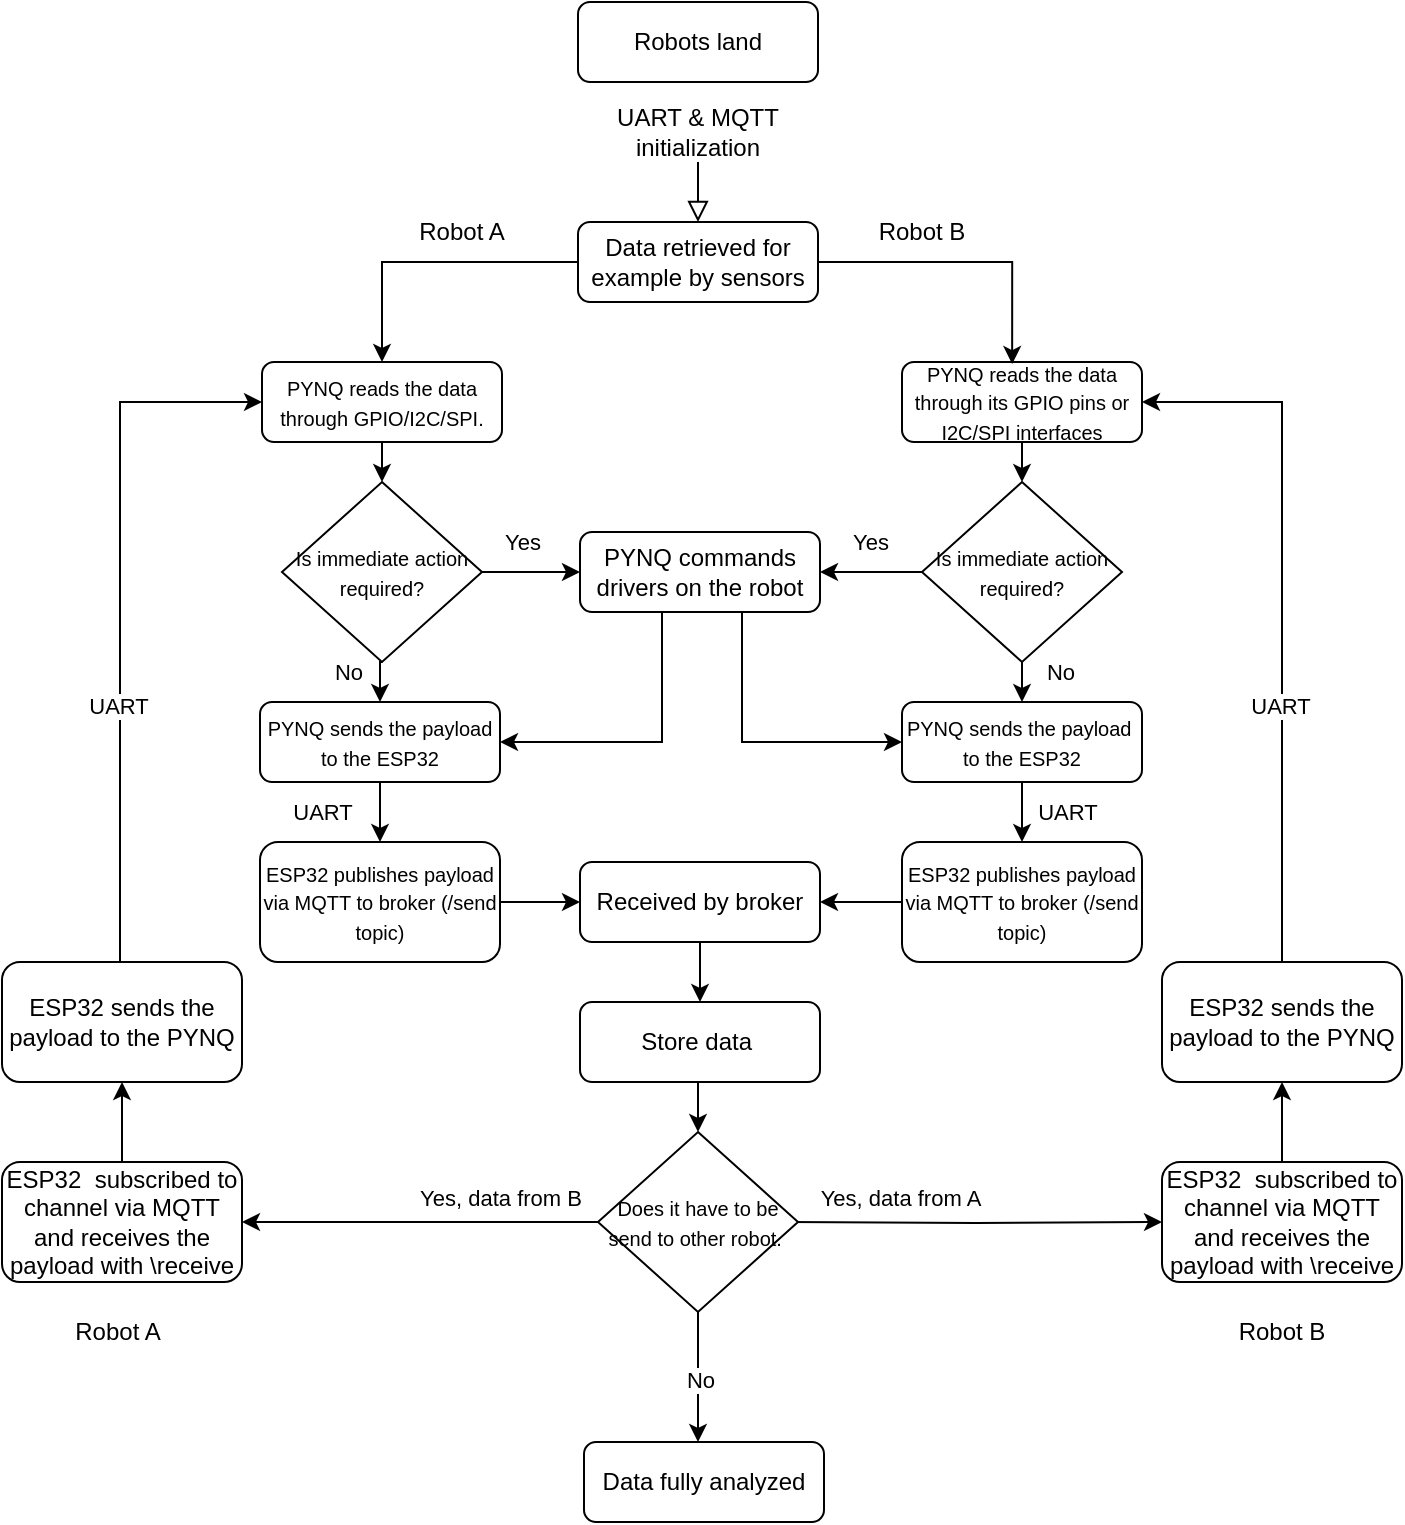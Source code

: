 <mxfile version="26.2.14" pages="2">
  <diagram id="C5RBs43oDa-KdzZeNtuy" name="Page-1">
    <mxGraphModel dx="1689" dy="482" grid="1" gridSize="10" guides="1" tooltips="1" connect="1" arrows="1" fold="1" page="1" pageScale="1" pageWidth="827" pageHeight="1169" math="0" shadow="0">
      <root>
        <mxCell id="WIyWlLk6GJQsqaUBKTNV-0" />
        <mxCell id="WIyWlLk6GJQsqaUBKTNV-1" parent="WIyWlLk6GJQsqaUBKTNV-0" />
        <mxCell id="SXNVDAQROYpI_iLePEsc-38" style="edgeStyle=orthogonalEdgeStyle;rounded=0;orthogonalLoop=1;jettySize=auto;html=1;exitX=0.5;exitY=1;exitDx=0;exitDy=0;" edge="1" parent="WIyWlLk6GJQsqaUBKTNV-1" source="vleZaPMKjbEpvkwjxqv--9" target="vleZaPMKjbEpvkwjxqv--20">
          <mxGeometry relative="1" as="geometry" />
        </mxCell>
        <mxCell id="vleZaPMKjbEpvkwjxqv--9" value="&lt;div&gt;&lt;span style=&quot;background-color: transparent; color: light-dark(rgb(0, 0, 0), rgb(255, 255, 255));&quot;&gt;Received by broker&lt;/span&gt;&lt;/div&gt;" style="rounded=1;whiteSpace=wrap;html=1;fontSize=12;glass=0;strokeWidth=1;shadow=0;" parent="WIyWlLk6GJQsqaUBKTNV-1" vertex="1">
          <mxGeometry x="279" y="450" width="120" height="40" as="geometry" />
        </mxCell>
        <mxCell id="vleZaPMKjbEpvkwjxqv--10" value="" style="rounded=0;html=1;jettySize=auto;orthogonalLoop=1;fontSize=11;endArrow=block;endFill=0;endSize=8;strokeWidth=1;shadow=0;labelBackgroundColor=none;edgeStyle=orthogonalEdgeStyle;" parent="WIyWlLk6GJQsqaUBKTNV-1" source="vleZaPMKjbEpvkwjxqv--12" target="vleZaPMKjbEpvkwjxqv--13" edge="1">
          <mxGeometry relative="1" as="geometry">
            <mxPoint x="338" y="115" as="targetPoint" />
            <Array as="points" />
          </mxGeometry>
        </mxCell>
        <mxCell id="vleZaPMKjbEpvkwjxqv--11" value="Robots land" style="rounded=1;whiteSpace=wrap;html=1;fontSize=12;glass=0;strokeWidth=1;shadow=0;" parent="WIyWlLk6GJQsqaUBKTNV-1" vertex="1">
          <mxGeometry x="278" y="20" width="120" height="40" as="geometry" />
        </mxCell>
        <mxCell id="vleZaPMKjbEpvkwjxqv--12" value="UART &amp;amp; MQTT initialization" style="text;strokeColor=none;align=center;fillColor=none;html=1;verticalAlign=middle;whiteSpace=wrap;rounded=0;" parent="WIyWlLk6GJQsqaUBKTNV-1" vertex="1">
          <mxGeometry x="293" y="70" width="90" height="30" as="geometry" />
        </mxCell>
        <mxCell id="SXNVDAQROYpI_iLePEsc-5" style="edgeStyle=orthogonalEdgeStyle;rounded=0;orthogonalLoop=1;jettySize=auto;html=1;exitX=0;exitY=0.5;exitDx=0;exitDy=0;" edge="1" parent="WIyWlLk6GJQsqaUBKTNV-1" source="vleZaPMKjbEpvkwjxqv--13" target="vleZaPMKjbEpvkwjxqv--21">
          <mxGeometry relative="1" as="geometry" />
        </mxCell>
        <mxCell id="vleZaPMKjbEpvkwjxqv--13" value="Data retrieved for example by sensors" style="rounded=1;whiteSpace=wrap;html=1;fontSize=12;glass=0;strokeWidth=1;shadow=0;" parent="WIyWlLk6GJQsqaUBKTNV-1" vertex="1">
          <mxGeometry x="278" y="130" width="120" height="40" as="geometry" />
        </mxCell>
        <mxCell id="SXNVDAQROYpI_iLePEsc-32" style="edgeStyle=orthogonalEdgeStyle;rounded=0;orthogonalLoop=1;jettySize=auto;html=1;exitX=0.5;exitY=0;exitDx=0;exitDy=0;entryX=0.5;entryY=1;entryDx=0;entryDy=0;" edge="1" parent="WIyWlLk6GJQsqaUBKTNV-1" source="vleZaPMKjbEpvkwjxqv--19" target="SXNVDAQROYpI_iLePEsc-4">
          <mxGeometry relative="1" as="geometry" />
        </mxCell>
        <mxCell id="vleZaPMKjbEpvkwjxqv--19" value="ESP32&amp;nbsp; subscribed to channel via MQTT and receives the payload with \receive" style="rounded=1;whiteSpace=wrap;html=1;fontSize=12;glass=0;strokeWidth=1;shadow=0;" parent="WIyWlLk6GJQsqaUBKTNV-1" vertex="1">
          <mxGeometry x="570" y="600" width="120" height="60" as="geometry" />
        </mxCell>
        <mxCell id="SXNVDAQROYpI_iLePEsc-39" style="edgeStyle=orthogonalEdgeStyle;rounded=0;orthogonalLoop=1;jettySize=auto;html=1;exitX=0.5;exitY=1;exitDx=0;exitDy=0;entryX=0.5;entryY=0;entryDx=0;entryDy=0;" edge="1" parent="WIyWlLk6GJQsqaUBKTNV-1" source="vleZaPMKjbEpvkwjxqv--20" target="vleZaPMKjbEpvkwjxqv--30">
          <mxGeometry relative="1" as="geometry" />
        </mxCell>
        <mxCell id="vleZaPMKjbEpvkwjxqv--20" value="Store data&amp;nbsp;" style="rounded=1;whiteSpace=wrap;html=1;fontSize=12;glass=0;strokeWidth=1;shadow=0;" parent="WIyWlLk6GJQsqaUBKTNV-1" vertex="1">
          <mxGeometry x="279" y="520" width="120" height="40" as="geometry" />
        </mxCell>
        <mxCell id="SXNVDAQROYpI_iLePEsc-24" style="edgeStyle=orthogonalEdgeStyle;rounded=0;orthogonalLoop=1;jettySize=auto;html=1;exitX=0.5;exitY=1;exitDx=0;exitDy=0;entryX=0.5;entryY=0;entryDx=0;entryDy=0;" edge="1" parent="WIyWlLk6GJQsqaUBKTNV-1" source="vleZaPMKjbEpvkwjxqv--21" target="SXNVDAQROYpI_iLePEsc-17">
          <mxGeometry relative="1" as="geometry" />
        </mxCell>
        <mxCell id="vleZaPMKjbEpvkwjxqv--21" value="&lt;font style=&quot;font-size: 10px;&quot;&gt;PYNQ reads the data through GPIO/I2C/SPI.&lt;/font&gt;" style="rounded=1;whiteSpace=wrap;html=1;fontSize=12;glass=0;strokeWidth=1;shadow=0;" parent="WIyWlLk6GJQsqaUBKTNV-1" vertex="1">
          <mxGeometry x="120" y="200" width="120" height="40" as="geometry" />
        </mxCell>
        <mxCell id="SXNVDAQROYpI_iLePEsc-30" style="edgeStyle=orthogonalEdgeStyle;rounded=0;orthogonalLoop=1;jettySize=auto;html=1;exitX=0.5;exitY=1;exitDx=0;exitDy=0;entryX=0.5;entryY=0;entryDx=0;entryDy=0;" edge="1" parent="WIyWlLk6GJQsqaUBKTNV-1" source="vleZaPMKjbEpvkwjxqv--22" target="SXNVDAQROYpI_iLePEsc-29">
          <mxGeometry relative="1" as="geometry" />
        </mxCell>
        <mxCell id="vleZaPMKjbEpvkwjxqv--22" value="&lt;font style=&quot;font-size: 10px;&quot;&gt;PYNQ reads the data through its GPIO pins or I2C/SPI interfaces&lt;/font&gt;" style="rounded=1;whiteSpace=wrap;html=1;fontSize=12;glass=0;strokeWidth=1;shadow=0;" parent="WIyWlLk6GJQsqaUBKTNV-1" vertex="1">
          <mxGeometry x="440" y="200" width="120" height="40" as="geometry" />
        </mxCell>
        <mxCell id="vleZaPMKjbEpvkwjxqv--23" value="Robot A" style="text;strokeColor=none;align=center;fillColor=none;html=1;verticalAlign=middle;whiteSpace=wrap;rounded=0;" parent="WIyWlLk6GJQsqaUBKTNV-1" vertex="1">
          <mxGeometry x="190" y="120" width="60" height="30" as="geometry" />
        </mxCell>
        <mxCell id="vleZaPMKjbEpvkwjxqv--24" value="Robot B" style="text;strokeColor=none;align=center;fillColor=none;html=1;verticalAlign=middle;whiteSpace=wrap;rounded=0;" parent="WIyWlLk6GJQsqaUBKTNV-1" vertex="1">
          <mxGeometry x="420" y="120" width="60" height="30" as="geometry" />
        </mxCell>
        <mxCell id="SXNVDAQROYpI_iLePEsc-35" style="edgeStyle=orthogonalEdgeStyle;rounded=0;orthogonalLoop=1;jettySize=auto;html=1;exitX=0.5;exitY=1;exitDx=0;exitDy=0;entryX=0.5;entryY=0;entryDx=0;entryDy=0;" edge="1" parent="WIyWlLk6GJQsqaUBKTNV-1" source="vleZaPMKjbEpvkwjxqv--25" target="vleZaPMKjbEpvkwjxqv--29">
          <mxGeometry relative="1" as="geometry" />
        </mxCell>
        <mxCell id="SXNVDAQROYpI_iLePEsc-42" value="UART" style="edgeLabel;html=1;align=center;verticalAlign=middle;resizable=0;points=[];" vertex="1" connectable="0" parent="SXNVDAQROYpI_iLePEsc-35">
          <mxGeometry x="-0.437" y="-1" relative="1" as="geometry">
            <mxPoint x="-28" y="6" as="offset" />
          </mxGeometry>
        </mxCell>
        <mxCell id="vleZaPMKjbEpvkwjxqv--25" value="&lt;font style=&quot;font-size: 10px;&quot;&gt;&lt;span style=&quot;&quot; data-end=&quot;535&quot; data-start=&quot;487&quot;&gt;PYNQ sends the payload to the ESP32&lt;/span&gt;&lt;/font&gt;" style="rounded=1;whiteSpace=wrap;html=1;fontSize=12;glass=0;strokeWidth=1;shadow=0;" parent="WIyWlLk6GJQsqaUBKTNV-1" vertex="1">
          <mxGeometry x="119" y="370" width="120" height="40" as="geometry" />
        </mxCell>
        <mxCell id="SXNVDAQROYpI_iLePEsc-8" style="edgeStyle=orthogonalEdgeStyle;rounded=0;orthogonalLoop=1;jettySize=auto;html=1;exitX=0.5;exitY=1;exitDx=0;exitDy=0;" edge="1" parent="WIyWlLk6GJQsqaUBKTNV-1" source="vleZaPMKjbEpvkwjxqv--26" target="vleZaPMKjbEpvkwjxqv--28">
          <mxGeometry relative="1" as="geometry" />
        </mxCell>
        <mxCell id="SXNVDAQROYpI_iLePEsc-10" value="UART&amp;nbsp;" style="edgeLabel;html=1;align=center;verticalAlign=middle;resizable=0;points=[];" vertex="1" connectable="0" parent="SXNVDAQROYpI_iLePEsc-8">
          <mxGeometry x="0.217" y="-1" relative="1" as="geometry">
            <mxPoint x="25" y="4" as="offset" />
          </mxGeometry>
        </mxCell>
        <mxCell id="vleZaPMKjbEpvkwjxqv--26" value="&lt;font style=&quot;font-size: 10px;&quot;&gt;&lt;span style=&quot;&quot; data-end=&quot;535&quot; data-start=&quot;487&quot;&gt;PYNQ sends the payload&amp;nbsp; to the ESP32&lt;/span&gt;&lt;/font&gt;" style="rounded=1;whiteSpace=wrap;html=1;fontSize=12;glass=0;strokeWidth=1;shadow=0;" parent="WIyWlLk6GJQsqaUBKTNV-1" vertex="1">
          <mxGeometry x="440" y="370" width="120" height="40" as="geometry" />
        </mxCell>
        <mxCell id="SXNVDAQROYpI_iLePEsc-37" style="edgeStyle=orthogonalEdgeStyle;rounded=0;orthogonalLoop=1;jettySize=auto;html=1;exitX=0;exitY=0.5;exitDx=0;exitDy=0;" edge="1" parent="WIyWlLk6GJQsqaUBKTNV-1" source="vleZaPMKjbEpvkwjxqv--28" target="vleZaPMKjbEpvkwjxqv--9">
          <mxGeometry relative="1" as="geometry">
            <mxPoint x="400" y="459.667" as="targetPoint" />
            <Array as="points" />
          </mxGeometry>
        </mxCell>
        <mxCell id="vleZaPMKjbEpvkwjxqv--28" value="&lt;font style=&quot;font-size: 10px;&quot;&gt;ESP32 publishes payload via MQTT to broker (/send topic)&lt;/font&gt;" style="rounded=1;whiteSpace=wrap;html=1;fontSize=12;glass=0;strokeWidth=1;shadow=0;" parent="WIyWlLk6GJQsqaUBKTNV-1" vertex="1">
          <mxGeometry x="440" y="440" width="120" height="60" as="geometry" />
        </mxCell>
        <mxCell id="SXNVDAQROYpI_iLePEsc-36" style="edgeStyle=orthogonalEdgeStyle;rounded=0;orthogonalLoop=1;jettySize=auto;html=1;exitX=1;exitY=0.5;exitDx=0;exitDy=0;entryX=0;entryY=0.5;entryDx=0;entryDy=0;" edge="1" parent="WIyWlLk6GJQsqaUBKTNV-1" source="vleZaPMKjbEpvkwjxqv--29" target="vleZaPMKjbEpvkwjxqv--9">
          <mxGeometry relative="1" as="geometry" />
        </mxCell>
        <mxCell id="vleZaPMKjbEpvkwjxqv--29" value="&lt;font style=&quot;font-size: 10px;&quot;&gt;ESP32 publishes payload via MQTT to broker (/send topic)&lt;/font&gt;" style="rounded=1;whiteSpace=wrap;html=1;fontSize=12;glass=0;strokeWidth=1;shadow=0;" parent="WIyWlLk6GJQsqaUBKTNV-1" vertex="1">
          <mxGeometry x="119" y="440" width="120" height="60" as="geometry" />
        </mxCell>
        <mxCell id="SXNVDAQROYpI_iLePEsc-2" style="edgeStyle=orthogonalEdgeStyle;rounded=0;orthogonalLoop=1;jettySize=auto;html=1;entryX=0;entryY=0.5;entryDx=0;entryDy=0;" edge="1" parent="WIyWlLk6GJQsqaUBKTNV-1" target="vleZaPMKjbEpvkwjxqv--19">
          <mxGeometry relative="1" as="geometry">
            <mxPoint x="383.0" y="630.0" as="sourcePoint" />
            <mxPoint x="530" y="631" as="targetPoint" />
          </mxGeometry>
        </mxCell>
        <mxCell id="SXNVDAQROYpI_iLePEsc-12" style="edgeStyle=orthogonalEdgeStyle;rounded=0;orthogonalLoop=1;jettySize=auto;html=1;" edge="1" parent="WIyWlLk6GJQsqaUBKTNV-1" source="vleZaPMKjbEpvkwjxqv--30">
          <mxGeometry relative="1" as="geometry">
            <mxPoint x="338" y="740" as="targetPoint" />
          </mxGeometry>
        </mxCell>
        <mxCell id="SXNVDAQROYpI_iLePEsc-15" value="No" style="edgeLabel;html=1;align=center;verticalAlign=middle;resizable=0;points=[];" vertex="1" connectable="0" parent="SXNVDAQROYpI_iLePEsc-12">
          <mxGeometry x="0.037" relative="1" as="geometry">
            <mxPoint as="offset" />
          </mxGeometry>
        </mxCell>
        <mxCell id="SXNVDAQROYpI_iLePEsc-50" style="edgeStyle=orthogonalEdgeStyle;rounded=0;orthogonalLoop=1;jettySize=auto;html=1;exitX=0;exitY=0.5;exitDx=0;exitDy=0;entryX=1;entryY=0.5;entryDx=0;entryDy=0;" edge="1" parent="WIyWlLk6GJQsqaUBKTNV-1" source="vleZaPMKjbEpvkwjxqv--30" target="SXNVDAQROYpI_iLePEsc-46">
          <mxGeometry relative="1" as="geometry" />
        </mxCell>
        <mxCell id="vleZaPMKjbEpvkwjxqv--30" value="&lt;font style=&quot;font-size: 10px;&quot;&gt;Does it have to be send to other robot.&amp;nbsp;&lt;/font&gt;" style="rhombus;whiteSpace=wrap;html=1;" parent="WIyWlLk6GJQsqaUBKTNV-1" vertex="1">
          <mxGeometry x="288" y="585" width="100" height="90" as="geometry" />
        </mxCell>
        <mxCell id="SXNVDAQROYpI_iLePEsc-0" value="Robot A" style="text;strokeColor=none;align=center;fillColor=none;html=1;verticalAlign=middle;whiteSpace=wrap;rounded=0;" vertex="1" parent="WIyWlLk6GJQsqaUBKTNV-1">
          <mxGeometry x="18" y="670" width="60" height="30" as="geometry" />
        </mxCell>
        <mxCell id="SXNVDAQROYpI_iLePEsc-11" style="edgeStyle=orthogonalEdgeStyle;rounded=0;orthogonalLoop=1;jettySize=auto;html=1;exitX=0.5;exitY=0;exitDx=0;exitDy=0;entryX=1;entryY=0.5;entryDx=0;entryDy=0;" edge="1" parent="WIyWlLk6GJQsqaUBKTNV-1" source="SXNVDAQROYpI_iLePEsc-4" target="vleZaPMKjbEpvkwjxqv--22">
          <mxGeometry relative="1" as="geometry">
            <mxPoint x="610" y="190" as="targetPoint" />
            <Array as="points">
              <mxPoint x="630" y="220" />
            </Array>
          </mxGeometry>
        </mxCell>
        <mxCell id="SXNVDAQROYpI_iLePEsc-16" value="UART" style="edgeLabel;html=1;align=center;verticalAlign=middle;resizable=0;points=[];" vertex="1" connectable="0" parent="SXNVDAQROYpI_iLePEsc-11">
          <mxGeometry x="-0.268" y="1" relative="1" as="geometry">
            <mxPoint as="offset" />
          </mxGeometry>
        </mxCell>
        <mxCell id="SXNVDAQROYpI_iLePEsc-4" value="ESP32 sends the payload to the PYNQ" style="rounded=1;whiteSpace=wrap;html=1;fontSize=12;glass=0;strokeWidth=1;shadow=0;" vertex="1" parent="WIyWlLk6GJQsqaUBKTNV-1">
          <mxGeometry x="570" y="500" width="120" height="60" as="geometry" />
        </mxCell>
        <mxCell id="SXNVDAQROYpI_iLePEsc-6" style="edgeStyle=orthogonalEdgeStyle;rounded=0;orthogonalLoop=1;jettySize=auto;html=1;entryX=0.459;entryY=0.026;entryDx=0;entryDy=0;entryPerimeter=0;" edge="1" parent="WIyWlLk6GJQsqaUBKTNV-1" source="vleZaPMKjbEpvkwjxqv--13" target="vleZaPMKjbEpvkwjxqv--22">
          <mxGeometry relative="1" as="geometry" />
        </mxCell>
        <mxCell id="SXNVDAQROYpI_iLePEsc-7" value="Yes, data from B" style="edgeLabel;html=1;align=center;verticalAlign=middle;resizable=0;points=[];" vertex="1" connectable="0" parent="WIyWlLk6GJQsqaUBKTNV-1">
          <mxGeometry x="240.0" y="619" as="geometry">
            <mxPoint x="-1" y="-1" as="offset" />
          </mxGeometry>
        </mxCell>
        <mxCell id="SXNVDAQROYpI_iLePEsc-13" value="Data fully analyzed" style="rounded=1;whiteSpace=wrap;html=1;fontSize=12;glass=0;strokeWidth=1;shadow=0;" vertex="1" parent="WIyWlLk6GJQsqaUBKTNV-1">
          <mxGeometry x="281" y="740" width="120" height="40" as="geometry" />
        </mxCell>
        <mxCell id="SXNVDAQROYpI_iLePEsc-26" style="edgeStyle=orthogonalEdgeStyle;rounded=0;orthogonalLoop=1;jettySize=auto;html=1;exitX=1;exitY=0.5;exitDx=0;exitDy=0;entryX=0;entryY=0.5;entryDx=0;entryDy=0;" edge="1" parent="WIyWlLk6GJQsqaUBKTNV-1" source="SXNVDAQROYpI_iLePEsc-17" target="SXNVDAQROYpI_iLePEsc-25">
          <mxGeometry relative="1" as="geometry" />
        </mxCell>
        <mxCell id="SXNVDAQROYpI_iLePEsc-40" value="Yes" style="edgeLabel;html=1;align=center;verticalAlign=middle;resizable=0;points=[];" vertex="1" connectable="0" parent="SXNVDAQROYpI_iLePEsc-26">
          <mxGeometry x="-0.182" y="-3" relative="1" as="geometry">
            <mxPoint y="-18" as="offset" />
          </mxGeometry>
        </mxCell>
        <mxCell id="SXNVDAQROYpI_iLePEsc-34" style="edgeStyle=orthogonalEdgeStyle;rounded=0;orthogonalLoop=1;jettySize=auto;html=1;exitX=0.5;exitY=1;exitDx=0;exitDy=0;entryX=0.5;entryY=0;entryDx=0;entryDy=0;" edge="1" parent="WIyWlLk6GJQsqaUBKTNV-1" source="SXNVDAQROYpI_iLePEsc-17" target="vleZaPMKjbEpvkwjxqv--25">
          <mxGeometry relative="1" as="geometry" />
        </mxCell>
        <mxCell id="SXNVDAQROYpI_iLePEsc-43" value="No" style="edgeLabel;html=1;align=center;verticalAlign=middle;resizable=0;points=[];" vertex="1" connectable="0" parent="SXNVDAQROYpI_iLePEsc-34">
          <mxGeometry x="-0.43" y="-1" relative="1" as="geometry">
            <mxPoint x="-15" as="offset" />
          </mxGeometry>
        </mxCell>
        <mxCell id="SXNVDAQROYpI_iLePEsc-17" value="&lt;span style=&quot;font-size: 10px;&quot;&gt;Is immediate action required?&lt;/span&gt;" style="rhombus;whiteSpace=wrap;html=1;" vertex="1" parent="WIyWlLk6GJQsqaUBKTNV-1">
          <mxGeometry x="130" y="260" width="100" height="90" as="geometry" />
        </mxCell>
        <mxCell id="SXNVDAQROYpI_iLePEsc-27" style="edgeStyle=orthogonalEdgeStyle;rounded=0;orthogonalLoop=1;jettySize=auto;html=1;exitX=0.5;exitY=1;exitDx=0;exitDy=0;entryX=1;entryY=0.5;entryDx=0;entryDy=0;" edge="1" parent="WIyWlLk6GJQsqaUBKTNV-1" source="SXNVDAQROYpI_iLePEsc-25" target="vleZaPMKjbEpvkwjxqv--25">
          <mxGeometry relative="1" as="geometry">
            <Array as="points">
              <mxPoint x="320" y="325" />
              <mxPoint x="320" y="390" />
            </Array>
          </mxGeometry>
        </mxCell>
        <mxCell id="SXNVDAQROYpI_iLePEsc-28" style="edgeStyle=orthogonalEdgeStyle;rounded=0;orthogonalLoop=1;jettySize=auto;html=1;exitX=0.75;exitY=1;exitDx=0;exitDy=0;" edge="1" parent="WIyWlLk6GJQsqaUBKTNV-1" source="SXNVDAQROYpI_iLePEsc-25">
          <mxGeometry relative="1" as="geometry">
            <mxPoint x="440" y="390" as="targetPoint" />
            <Array as="points">
              <mxPoint x="360" y="325" />
              <mxPoint x="360" y="390" />
            </Array>
          </mxGeometry>
        </mxCell>
        <mxCell id="SXNVDAQROYpI_iLePEsc-25" value="PYNQ commands drivers on the robot" style="rounded=1;whiteSpace=wrap;html=1;fontSize=12;glass=0;strokeWidth=1;shadow=0;" vertex="1" parent="WIyWlLk6GJQsqaUBKTNV-1">
          <mxGeometry x="279" y="285" width="120" height="40" as="geometry" />
        </mxCell>
        <mxCell id="SXNVDAQROYpI_iLePEsc-31" style="edgeStyle=orthogonalEdgeStyle;rounded=0;orthogonalLoop=1;jettySize=auto;html=1;exitX=0;exitY=0.5;exitDx=0;exitDy=0;entryX=1;entryY=0.5;entryDx=0;entryDy=0;" edge="1" parent="WIyWlLk6GJQsqaUBKTNV-1" source="SXNVDAQROYpI_iLePEsc-29" target="SXNVDAQROYpI_iLePEsc-25">
          <mxGeometry relative="1" as="geometry" />
        </mxCell>
        <mxCell id="SXNVDAQROYpI_iLePEsc-33" style="edgeStyle=orthogonalEdgeStyle;rounded=0;orthogonalLoop=1;jettySize=auto;html=1;exitX=0.5;exitY=1;exitDx=0;exitDy=0;entryX=0.5;entryY=0;entryDx=0;entryDy=0;" edge="1" parent="WIyWlLk6GJQsqaUBKTNV-1" source="SXNVDAQROYpI_iLePEsc-29" target="vleZaPMKjbEpvkwjxqv--26">
          <mxGeometry relative="1" as="geometry" />
        </mxCell>
        <mxCell id="SXNVDAQROYpI_iLePEsc-44" value="No" style="edgeLabel;html=1;align=center;verticalAlign=middle;resizable=0;points=[];" vertex="1" connectable="0" parent="SXNVDAQROYpI_iLePEsc-33">
          <mxGeometry x="0.361" y="-1" relative="1" as="geometry">
            <mxPoint x="20" y="-9" as="offset" />
          </mxGeometry>
        </mxCell>
        <mxCell id="SXNVDAQROYpI_iLePEsc-29" value="&lt;span style=&quot;font-size: 10px;&quot;&gt;Is immediate action required?&lt;/span&gt;" style="rhombus;whiteSpace=wrap;html=1;" vertex="1" parent="WIyWlLk6GJQsqaUBKTNV-1">
          <mxGeometry x="450" y="260" width="100" height="90" as="geometry" />
        </mxCell>
        <mxCell id="SXNVDAQROYpI_iLePEsc-41" value="Yes" style="edgeLabel;html=1;align=center;verticalAlign=middle;resizable=0;points=[];" vertex="1" connectable="0" parent="WIyWlLk6GJQsqaUBKTNV-1">
          <mxGeometry x="210" y="320" as="geometry">
            <mxPoint x="214" y="-30" as="offset" />
          </mxGeometry>
        </mxCell>
        <mxCell id="SXNVDAQROYpI_iLePEsc-45" style="edgeStyle=orthogonalEdgeStyle;rounded=0;orthogonalLoop=1;jettySize=auto;html=1;exitX=0.5;exitY=0;exitDx=0;exitDy=0;entryX=0.5;entryY=1;entryDx=0;entryDy=0;" edge="1" parent="WIyWlLk6GJQsqaUBKTNV-1" source="SXNVDAQROYpI_iLePEsc-46" target="SXNVDAQROYpI_iLePEsc-49">
          <mxGeometry relative="1" as="geometry" />
        </mxCell>
        <mxCell id="SXNVDAQROYpI_iLePEsc-46" value="ESP32&amp;nbsp; subscribed to channel via MQTT and receives the payload with \receive" style="rounded=1;whiteSpace=wrap;html=1;fontSize=12;glass=0;strokeWidth=1;shadow=0;" vertex="1" parent="WIyWlLk6GJQsqaUBKTNV-1">
          <mxGeometry x="-10" y="600" width="120" height="60" as="geometry" />
        </mxCell>
        <mxCell id="SXNVDAQROYpI_iLePEsc-47" style="edgeStyle=orthogonalEdgeStyle;rounded=0;orthogonalLoop=1;jettySize=auto;html=1;exitX=0.5;exitY=0;exitDx=0;exitDy=0;" edge="1" parent="WIyWlLk6GJQsqaUBKTNV-1" target="vleZaPMKjbEpvkwjxqv--21">
          <mxGeometry relative="1" as="geometry">
            <mxPoint x="120" y="220" as="targetPoint" />
            <mxPoint x="49" y="500" as="sourcePoint" />
            <Array as="points">
              <mxPoint x="49" y="220" />
            </Array>
          </mxGeometry>
        </mxCell>
        <mxCell id="SXNVDAQROYpI_iLePEsc-48" value="UART" style="edgeLabel;html=1;align=center;verticalAlign=middle;resizable=0;points=[];" vertex="1" connectable="0" parent="SXNVDAQROYpI_iLePEsc-47">
          <mxGeometry x="-0.268" y="1" relative="1" as="geometry">
            <mxPoint as="offset" />
          </mxGeometry>
        </mxCell>
        <mxCell id="SXNVDAQROYpI_iLePEsc-49" value="ESP32 sends the payload to the PYNQ" style="rounded=1;whiteSpace=wrap;html=1;fontSize=12;glass=0;strokeWidth=1;shadow=0;" vertex="1" parent="WIyWlLk6GJQsqaUBKTNV-1">
          <mxGeometry x="-10" y="500" width="120" height="60" as="geometry" />
        </mxCell>
        <mxCell id="SXNVDAQROYpI_iLePEsc-52" value="Yes, data from A" style="edgeLabel;html=1;align=center;verticalAlign=middle;resizable=0;points=[];" vertex="1" connectable="0" parent="WIyWlLk6GJQsqaUBKTNV-1">
          <mxGeometry x="440.0" y="619" as="geometry">
            <mxPoint x="-1" y="-1" as="offset" />
          </mxGeometry>
        </mxCell>
        <mxCell id="SXNVDAQROYpI_iLePEsc-53" value="Robot B" style="text;strokeColor=none;align=center;fillColor=none;html=1;verticalAlign=middle;whiteSpace=wrap;rounded=0;" vertex="1" parent="WIyWlLk6GJQsqaUBKTNV-1">
          <mxGeometry x="600" y="670" width="60" height="30" as="geometry" />
        </mxCell>
      </root>
    </mxGraphModel>
  </diagram>
  <diagram id="oJBP4x1SUfFnkYSE87u4" name="Page-2">
    <mxGraphModel dx="1034" dy="578" grid="1" gridSize="10" guides="1" tooltips="1" connect="1" arrows="1" fold="1" page="1" pageScale="1" pageWidth="850" pageHeight="1100" math="0" shadow="0">
      <root>
        <mxCell id="0" />
        <mxCell id="1" parent="0" />
      </root>
    </mxGraphModel>
  </diagram>
</mxfile>
